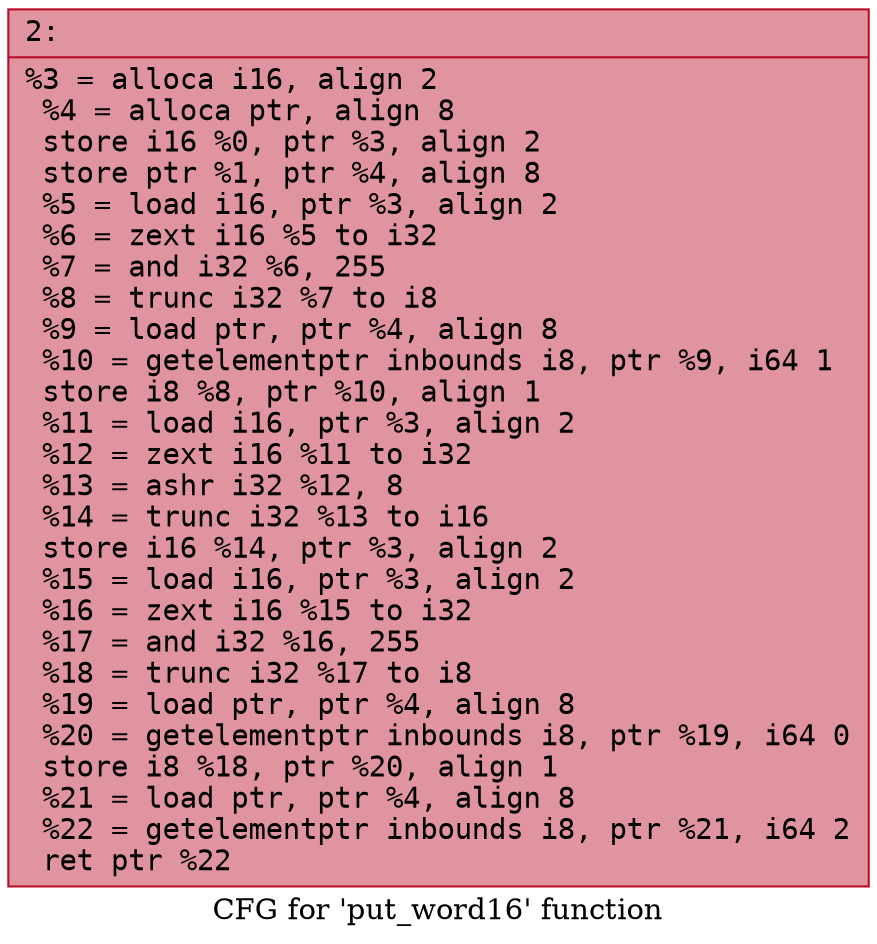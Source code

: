 digraph "CFG for 'put_word16' function" {
	label="CFG for 'put_word16' function";

	Node0x6000003075c0 [shape=record,color="#b70d28ff", style=filled, fillcolor="#b70d2870" fontname="Courier",label="{2:\l|  %3 = alloca i16, align 2\l  %4 = alloca ptr, align 8\l  store i16 %0, ptr %3, align 2\l  store ptr %1, ptr %4, align 8\l  %5 = load i16, ptr %3, align 2\l  %6 = zext i16 %5 to i32\l  %7 = and i32 %6, 255\l  %8 = trunc i32 %7 to i8\l  %9 = load ptr, ptr %4, align 8\l  %10 = getelementptr inbounds i8, ptr %9, i64 1\l  store i8 %8, ptr %10, align 1\l  %11 = load i16, ptr %3, align 2\l  %12 = zext i16 %11 to i32\l  %13 = ashr i32 %12, 8\l  %14 = trunc i32 %13 to i16\l  store i16 %14, ptr %3, align 2\l  %15 = load i16, ptr %3, align 2\l  %16 = zext i16 %15 to i32\l  %17 = and i32 %16, 255\l  %18 = trunc i32 %17 to i8\l  %19 = load ptr, ptr %4, align 8\l  %20 = getelementptr inbounds i8, ptr %19, i64 0\l  store i8 %18, ptr %20, align 1\l  %21 = load ptr, ptr %4, align 8\l  %22 = getelementptr inbounds i8, ptr %21, i64 2\l  ret ptr %22\l}"];
}
